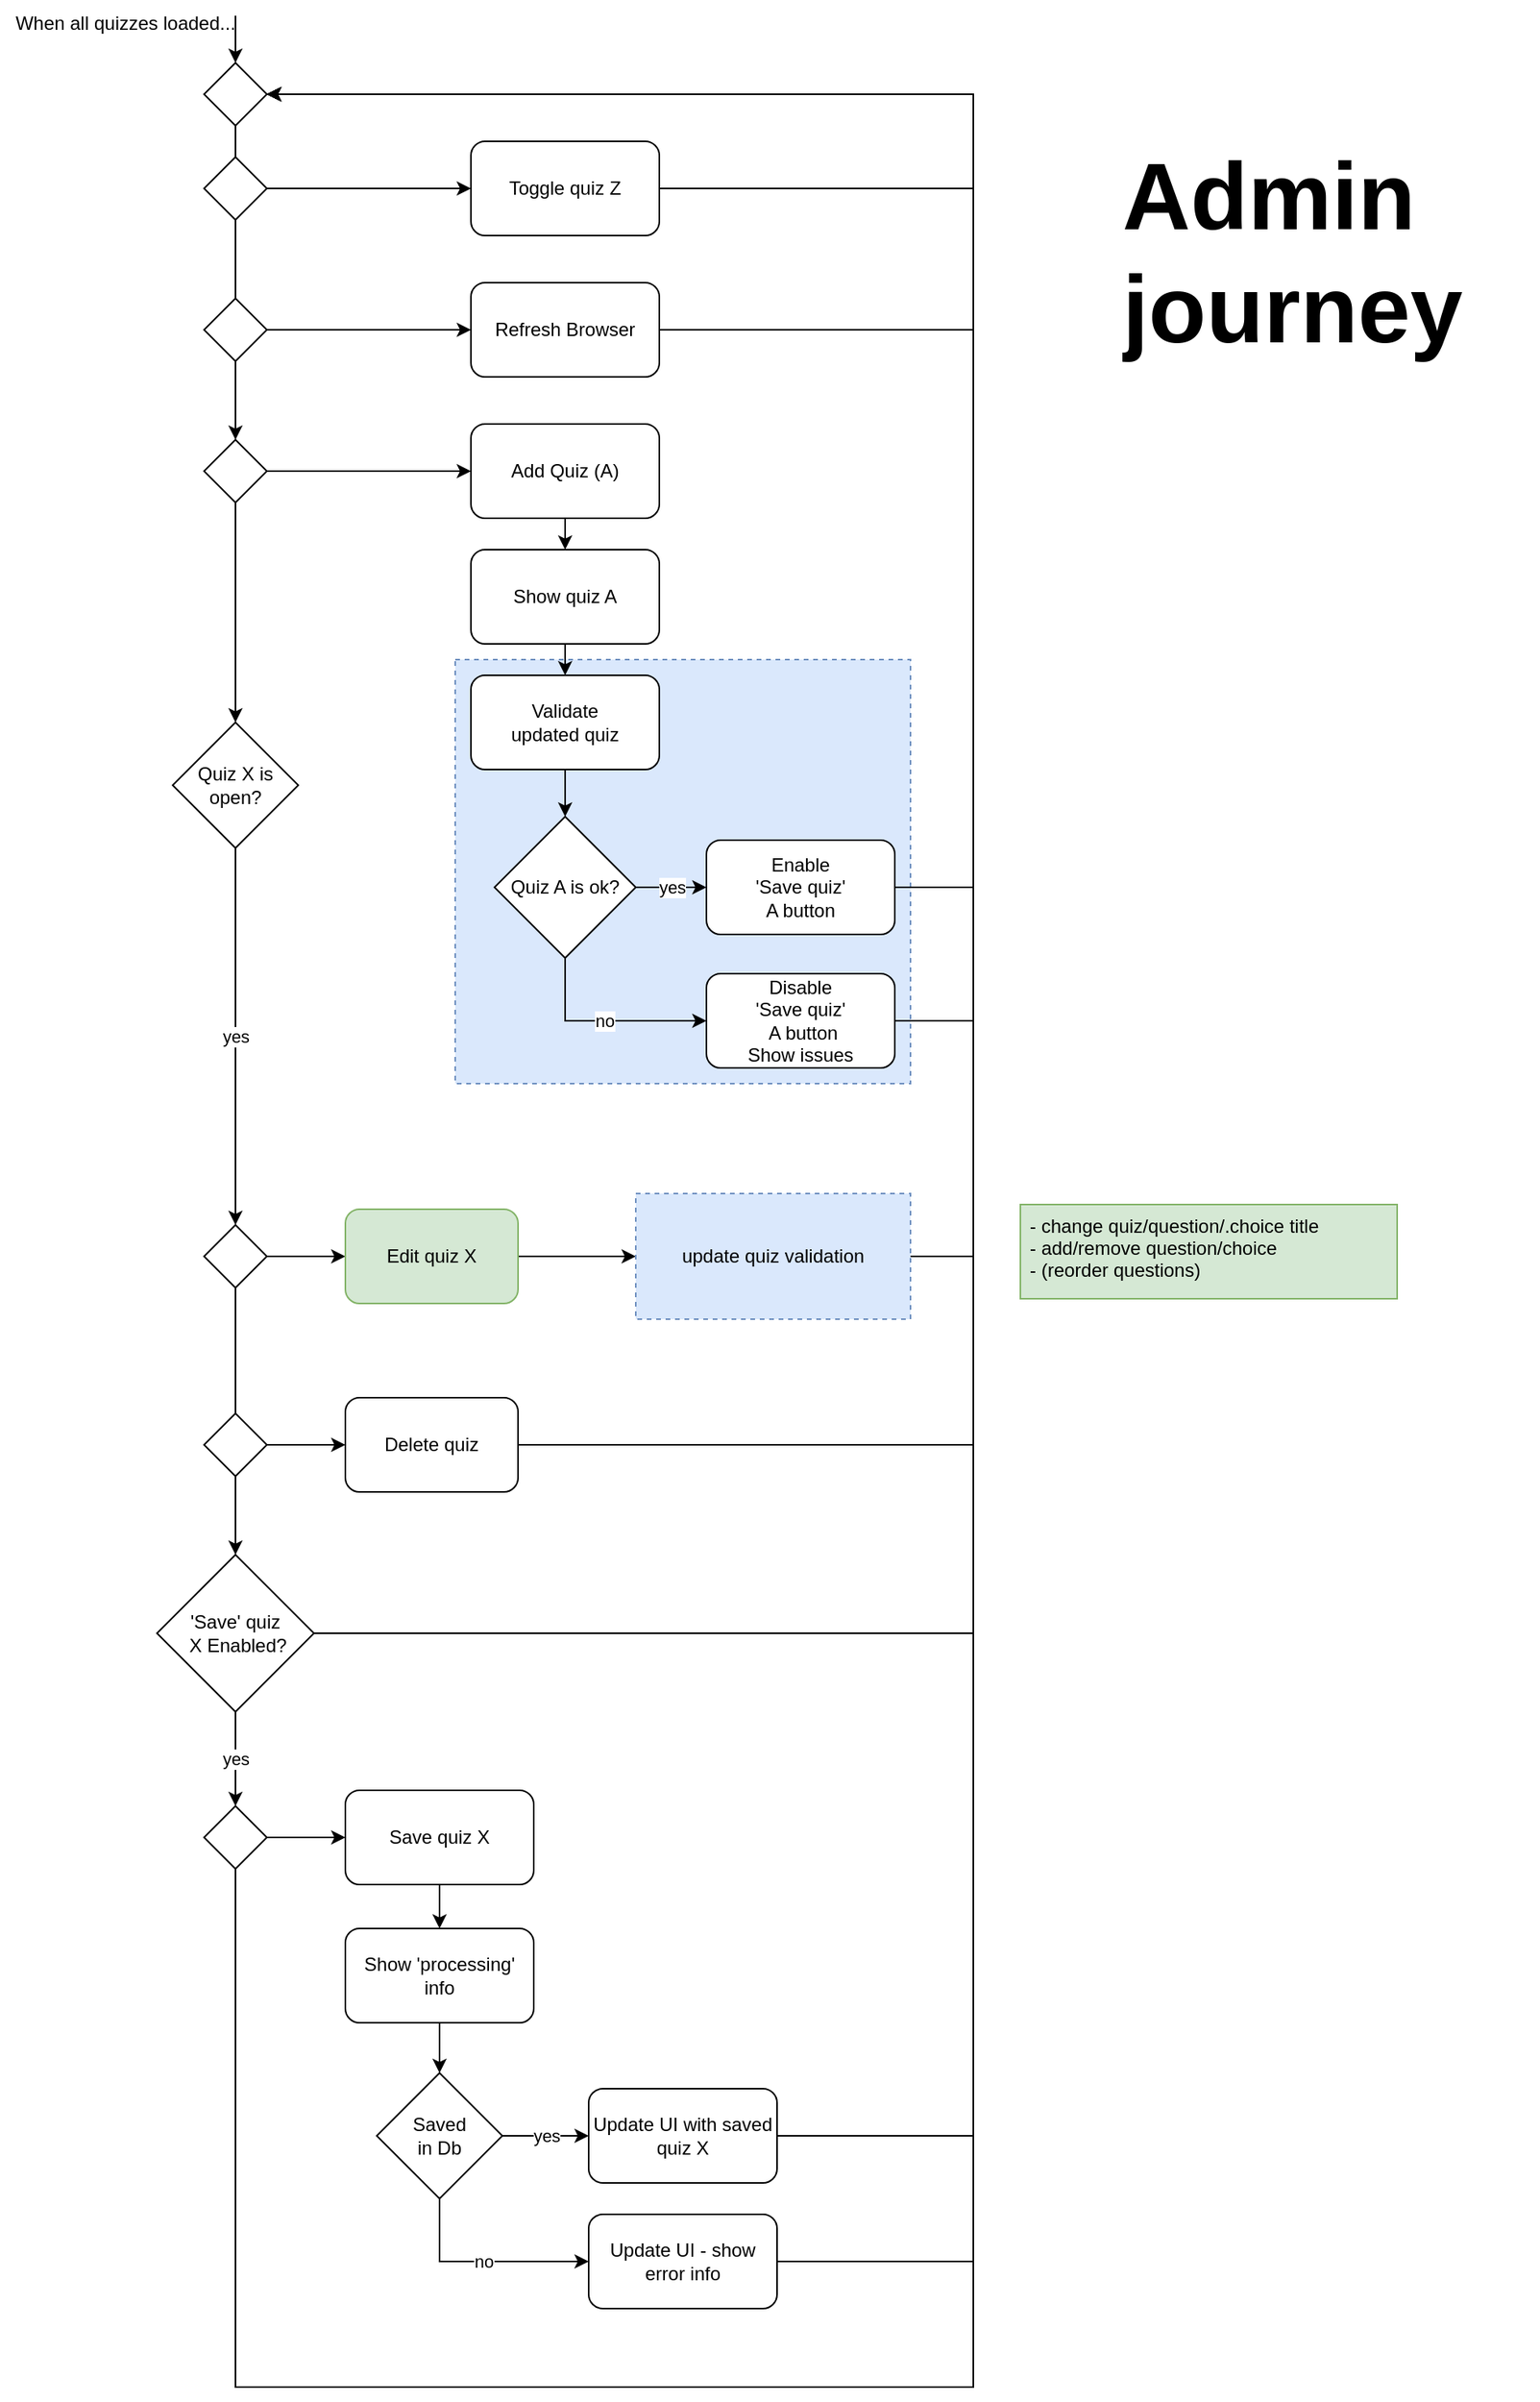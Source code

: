 <mxfile version="15.2.7" type="device"><diagram id="F527-X5gSpM786s0Z4U0" name="Page"><mxGraphModel dx="1186" dy="764" grid="1" gridSize="10" guides="1" tooltips="1" connect="1" arrows="1" fold="1" page="1" pageScale="1" pageWidth="1169" pageHeight="1654" math="0" shadow="0"><root><mxCell id="K94O2RRVhPUAOPHj_EGF-0"/><mxCell id="K94O2RRVhPUAOPHj_EGF-1" parent="K94O2RRVhPUAOPHj_EGF-0"/><mxCell id="K94O2RRVhPUAOPHj_EGF-45" value="" style="whiteSpace=wrap;html=1;dashed=1;fillColor=#dae8fc;strokeColor=#6c8ebf;" parent="K94O2RRVhPUAOPHj_EGF-1" vertex="1"><mxGeometry x="470" y="420" width="290" height="270" as="geometry"/></mxCell><mxCell id="K94O2RRVhPUAOPHj_EGF-8" value="Quiz X is open?" style="rhombus;whiteSpace=wrap;html=1;" parent="K94O2RRVhPUAOPHj_EGF-1" vertex="1"><mxGeometry x="290" y="460" width="80" height="80" as="geometry"/></mxCell><mxCell id="K94O2RRVhPUAOPHj_EGF-9" value="yes" style="endArrow=classic;html=1;exitX=0.5;exitY=1;exitDx=0;exitDy=0;entryX=0.5;entryY=0;entryDx=0;entryDy=0;" parent="K94O2RRVhPUAOPHj_EGF-1" source="K94O2RRVhPUAOPHj_EGF-8" target="K94O2RRVhPUAOPHj_EGF-42" edge="1"><mxGeometry width="50" height="50" relative="1" as="geometry"><mxPoint x="329.5" y="580" as="sourcePoint"/><mxPoint x="330" y="740" as="targetPoint"/></mxGeometry></mxCell><mxCell id="K94O2RRVhPUAOPHj_EGF-10" value="" style="endArrow=classic;html=1;exitX=1;exitY=0.5;exitDx=0;exitDy=0;" parent="K94O2RRVhPUAOPHj_EGF-1" source="K94O2RRVhPUAOPHj_EGF-12" target="K94O2RRVhPUAOPHj_EGF-13" edge="1"><mxGeometry width="50" height="50" relative="1" as="geometry"><mxPoint x="420" y="300.5" as="sourcePoint"/><mxPoint x="410" y="300" as="targetPoint"/></mxGeometry></mxCell><mxCell id="K94O2RRVhPUAOPHj_EGF-11" value="" style="endArrow=classic;html=1;entryX=0.5;entryY=0;entryDx=0;entryDy=0;exitX=0.5;exitY=1;exitDx=0;exitDy=0;" parent="K94O2RRVhPUAOPHj_EGF-1" source="K94O2RRVhPUAOPHj_EGF-12" target="K94O2RRVhPUAOPHj_EGF-8" edge="1"><mxGeometry width="50" height="50" relative="1" as="geometry"><mxPoint x="330" y="340" as="sourcePoint"/><mxPoint x="350" y="510" as="targetPoint"/></mxGeometry></mxCell><mxCell id="K94O2RRVhPUAOPHj_EGF-12" value="" style="rhombus;whiteSpace=wrap;html=1;" parent="K94O2RRVhPUAOPHj_EGF-1" vertex="1"><mxGeometry x="310" y="280" width="40" height="40" as="geometry"/></mxCell><mxCell id="K94O2RRVhPUAOPHj_EGF-15" style="edgeStyle=orthogonalEdgeStyle;rounded=0;orthogonalLoop=1;jettySize=auto;html=1;exitX=0.5;exitY=1;exitDx=0;exitDy=0;entryX=0.5;entryY=0;entryDx=0;entryDy=0;" parent="K94O2RRVhPUAOPHj_EGF-1" source="K94O2RRVhPUAOPHj_EGF-13" target="K94O2RRVhPUAOPHj_EGF-14" edge="1"><mxGeometry relative="1" as="geometry"/></mxCell><mxCell id="K94O2RRVhPUAOPHj_EGF-13" value="Add Quiz (A)" style="rounded=1;whiteSpace=wrap;html=1;" parent="K94O2RRVhPUAOPHj_EGF-1" vertex="1"><mxGeometry x="480" y="270" width="120" height="60" as="geometry"/></mxCell><mxCell id="K94O2RRVhPUAOPHj_EGF-18" style="edgeStyle=orthogonalEdgeStyle;rounded=0;orthogonalLoop=1;jettySize=auto;html=1;exitX=0.5;exitY=1;exitDx=0;exitDy=0;entryX=0.5;entryY=0;entryDx=0;entryDy=0;" parent="K94O2RRVhPUAOPHj_EGF-1" source="K94O2RRVhPUAOPHj_EGF-14" target="K94O2RRVhPUAOPHj_EGF-16" edge="1"><mxGeometry relative="1" as="geometry"/></mxCell><mxCell id="K94O2RRVhPUAOPHj_EGF-14" value="Show quiz A" style="rounded=1;whiteSpace=wrap;html=1;" parent="K94O2RRVhPUAOPHj_EGF-1" vertex="1"><mxGeometry x="480" y="350" width="120" height="60" as="geometry"/></mxCell><mxCell id="K94O2RRVhPUAOPHj_EGF-19" style="edgeStyle=orthogonalEdgeStyle;rounded=0;orthogonalLoop=1;jettySize=auto;html=1;exitX=0.5;exitY=1;exitDx=0;exitDy=0;entryX=0.5;entryY=0;entryDx=0;entryDy=0;" parent="K94O2RRVhPUAOPHj_EGF-1" source="K94O2RRVhPUAOPHj_EGF-16" target="K94O2RRVhPUAOPHj_EGF-17" edge="1"><mxGeometry relative="1" as="geometry"/></mxCell><mxCell id="K94O2RRVhPUAOPHj_EGF-16" value="Validate &lt;br&gt;updated quiz" style="rounded=1;whiteSpace=wrap;html=1;" parent="K94O2RRVhPUAOPHj_EGF-1" vertex="1"><mxGeometry x="480" y="430" width="120" height="60" as="geometry"/></mxCell><mxCell id="K94O2RRVhPUAOPHj_EGF-21" value="yes" style="edgeStyle=orthogonalEdgeStyle;rounded=0;orthogonalLoop=1;jettySize=auto;html=1;exitX=1;exitY=0.5;exitDx=0;exitDy=0;entryX=0;entryY=0.5;entryDx=0;entryDy=0;" parent="K94O2RRVhPUAOPHj_EGF-1" source="K94O2RRVhPUAOPHj_EGF-17" target="K94O2RRVhPUAOPHj_EGF-20" edge="1"><mxGeometry relative="1" as="geometry"/></mxCell><mxCell id="K94O2RRVhPUAOPHj_EGF-23" value="no" style="edgeStyle=orthogonalEdgeStyle;rounded=0;orthogonalLoop=1;jettySize=auto;html=1;exitX=0.5;exitY=1;exitDx=0;exitDy=0;entryX=0;entryY=0.5;entryDx=0;entryDy=0;" parent="K94O2RRVhPUAOPHj_EGF-1" source="K94O2RRVhPUAOPHj_EGF-17" target="K94O2RRVhPUAOPHj_EGF-22" edge="1"><mxGeometry relative="1" as="geometry"/></mxCell><mxCell id="K94O2RRVhPUAOPHj_EGF-17" value="Quiz A is ok?" style="rhombus;whiteSpace=wrap;html=1;" parent="K94O2RRVhPUAOPHj_EGF-1" vertex="1"><mxGeometry x="495" y="520" width="90" height="90" as="geometry"/></mxCell><mxCell id="K94O2RRVhPUAOPHj_EGF-28" style="edgeStyle=orthogonalEdgeStyle;rounded=0;orthogonalLoop=1;jettySize=auto;html=1;exitX=1;exitY=0.5;exitDx=0;exitDy=0;entryX=1;entryY=0.5;entryDx=0;entryDy=0;" parent="K94O2RRVhPUAOPHj_EGF-1" source="K94O2RRVhPUAOPHj_EGF-20" target="K94O2RRVhPUAOPHj_EGF-27" edge="1"><mxGeometry relative="1" as="geometry"><Array as="points"><mxPoint x="800" y="565"/><mxPoint x="800" y="60"/></Array></mxGeometry></mxCell><mxCell id="K94O2RRVhPUAOPHj_EGF-20" value="Enable &lt;br&gt;'Save quiz' &lt;br&gt;A button" style="rounded=1;whiteSpace=wrap;html=1;" parent="K94O2RRVhPUAOPHj_EGF-1" vertex="1"><mxGeometry x="630" y="535" width="120" height="60" as="geometry"/></mxCell><mxCell id="K94O2RRVhPUAOPHj_EGF-30" style="edgeStyle=orthogonalEdgeStyle;rounded=0;orthogonalLoop=1;jettySize=auto;html=1;exitX=1;exitY=0.5;exitDx=0;exitDy=0;entryX=1;entryY=0.5;entryDx=0;entryDy=0;" parent="K94O2RRVhPUAOPHj_EGF-1" source="K94O2RRVhPUAOPHj_EGF-22" target="K94O2RRVhPUAOPHj_EGF-27" edge="1"><mxGeometry relative="1" as="geometry"><Array as="points"><mxPoint x="800" y="650"/><mxPoint x="800" y="60"/></Array></mxGeometry></mxCell><mxCell id="K94O2RRVhPUAOPHj_EGF-22" value="Disable&lt;br&gt;'Save quiz'&lt;br&gt;&amp;nbsp;A button&lt;br&gt;Show issues" style="rounded=1;whiteSpace=wrap;html=1;" parent="K94O2RRVhPUAOPHj_EGF-1" vertex="1"><mxGeometry x="630" y="620" width="120" height="60" as="geometry"/></mxCell><mxCell id="K94O2RRVhPUAOPHj_EGF-24" value="" style="endArrow=classic;html=1;entryX=0.5;entryY=0;entryDx=0;entryDy=0;exitX=0.5;exitY=1;exitDx=0;exitDy=0;startArrow=none;" parent="K94O2RRVhPUAOPHj_EGF-1" source="K94O2RRVhPUAOPHj_EGF-36" target="K94O2RRVhPUAOPHj_EGF-12" edge="1"><mxGeometry width="50" height="50" relative="1" as="geometry"><mxPoint x="330" y="120" as="sourcePoint"/><mxPoint x="410" y="170" as="targetPoint"/></mxGeometry></mxCell><mxCell id="K94O2RRVhPUAOPHj_EGF-27" value="" style="rhombus;whiteSpace=wrap;html=1;" parent="K94O2RRVhPUAOPHj_EGF-1" vertex="1"><mxGeometry x="310" y="40" width="40" height="40" as="geometry"/></mxCell><mxCell id="K94O2RRVhPUAOPHj_EGF-60" style="edgeStyle=orthogonalEdgeStyle;rounded=0;orthogonalLoop=1;jettySize=auto;html=1;exitX=1;exitY=0.5;exitDx=0;exitDy=0;entryX=0;entryY=0.5;entryDx=0;entryDy=0;" parent="K94O2RRVhPUAOPHj_EGF-1" source="K94O2RRVhPUAOPHj_EGF-31" target="K94O2RRVhPUAOPHj_EGF-33" edge="1"><mxGeometry relative="1" as="geometry"/></mxCell><mxCell id="K94O2RRVhPUAOPHj_EGF-31" value="" style="rhombus;whiteSpace=wrap;html=1;" parent="K94O2RRVhPUAOPHj_EGF-1" vertex="1"><mxGeometry x="310" y="100" width="40" height="40" as="geometry"/></mxCell><mxCell id="K94O2RRVhPUAOPHj_EGF-32" value="" style="endArrow=none;html=1;entryX=0.5;entryY=0;entryDx=0;entryDy=0;exitX=0.5;exitY=1;exitDx=0;exitDy=0;" parent="K94O2RRVhPUAOPHj_EGF-1" source="K94O2RRVhPUAOPHj_EGF-27" target="K94O2RRVhPUAOPHj_EGF-31" edge="1"><mxGeometry width="50" height="50" relative="1" as="geometry"><mxPoint x="330" y="80" as="sourcePoint"/><mxPoint x="330" y="310" as="targetPoint"/></mxGeometry></mxCell><mxCell id="K94O2RRVhPUAOPHj_EGF-61" style="edgeStyle=orthogonalEdgeStyle;rounded=0;orthogonalLoop=1;jettySize=auto;html=1;exitX=1;exitY=0.5;exitDx=0;exitDy=0;entryX=1;entryY=0.5;entryDx=0;entryDy=0;" parent="K94O2RRVhPUAOPHj_EGF-1" source="K94O2RRVhPUAOPHj_EGF-33" target="K94O2RRVhPUAOPHj_EGF-27" edge="1"><mxGeometry relative="1" as="geometry"><Array as="points"><mxPoint x="800" y="120"/><mxPoint x="800" y="60"/></Array></mxGeometry></mxCell><mxCell id="K94O2RRVhPUAOPHj_EGF-33" value="Toggle quiz Z" style="rounded=1;whiteSpace=wrap;html=1;" parent="K94O2RRVhPUAOPHj_EGF-1" vertex="1"><mxGeometry x="480" y="90" width="120" height="60" as="geometry"/></mxCell><mxCell id="K94O2RRVhPUAOPHj_EGF-62" style="edgeStyle=orthogonalEdgeStyle;rounded=0;orthogonalLoop=1;jettySize=auto;html=1;exitX=1;exitY=0.5;exitDx=0;exitDy=0;entryX=0;entryY=0.5;entryDx=0;entryDy=0;" parent="K94O2RRVhPUAOPHj_EGF-1" source="K94O2RRVhPUAOPHj_EGF-36" target="K94O2RRVhPUAOPHj_EGF-38" edge="1"><mxGeometry relative="1" as="geometry"/></mxCell><mxCell id="K94O2RRVhPUAOPHj_EGF-36" value="" style="rhombus;whiteSpace=wrap;html=1;" parent="K94O2RRVhPUAOPHj_EGF-1" vertex="1"><mxGeometry x="310" y="190" width="40" height="40" as="geometry"/></mxCell><mxCell id="K94O2RRVhPUAOPHj_EGF-37" value="" style="endArrow=none;html=1;entryX=0.5;entryY=0;entryDx=0;entryDy=0;exitX=0.5;exitY=1;exitDx=0;exitDy=0;startArrow=none;" parent="K94O2RRVhPUAOPHj_EGF-1" source="K94O2RRVhPUAOPHj_EGF-31" target="K94O2RRVhPUAOPHj_EGF-36" edge="1"><mxGeometry width="50" height="50" relative="1" as="geometry"><mxPoint x="330" y="140" as="sourcePoint"/><mxPoint x="330" y="310" as="targetPoint"/></mxGeometry></mxCell><mxCell id="K94O2RRVhPUAOPHj_EGF-63" style="edgeStyle=orthogonalEdgeStyle;rounded=0;orthogonalLoop=1;jettySize=auto;html=1;exitX=1;exitY=0.5;exitDx=0;exitDy=0;entryX=1;entryY=0.5;entryDx=0;entryDy=0;" parent="K94O2RRVhPUAOPHj_EGF-1" source="K94O2RRVhPUAOPHj_EGF-38" target="K94O2RRVhPUAOPHj_EGF-27" edge="1"><mxGeometry relative="1" as="geometry"><Array as="points"><mxPoint x="800" y="210"/><mxPoint x="800" y="60"/></Array></mxGeometry></mxCell><mxCell id="K94O2RRVhPUAOPHj_EGF-38" value="Refresh Browser" style="rounded=1;whiteSpace=wrap;html=1;" parent="K94O2RRVhPUAOPHj_EGF-1" vertex="1"><mxGeometry x="480" y="180" width="120" height="60" as="geometry"/></mxCell><mxCell id="K94O2RRVhPUAOPHj_EGF-43" style="edgeStyle=orthogonalEdgeStyle;rounded=0;orthogonalLoop=1;jettySize=auto;html=1;exitX=1;exitY=0.5;exitDx=0;exitDy=0;entryX=0;entryY=0.5;entryDx=0;entryDy=0;" parent="K94O2RRVhPUAOPHj_EGF-1" source="K94O2RRVhPUAOPHj_EGF-42" target="K94O2RRVhPUAOPHj_EGF-44" edge="1"><mxGeometry relative="1" as="geometry"><mxPoint x="410" y="779.667" as="targetPoint"/></mxGeometry></mxCell><mxCell id="K94O2RRVhPUAOPHj_EGF-52" style="edgeStyle=orthogonalEdgeStyle;rounded=0;orthogonalLoop=1;jettySize=auto;html=1;exitX=0.5;exitY=1;exitDx=0;exitDy=0;entryX=0.5;entryY=0;entryDx=0;entryDy=0;startArrow=none;" parent="K94O2RRVhPUAOPHj_EGF-1" source="K94O2RRVhPUAOPHj_EGF-75" target="K94O2RRVhPUAOPHj_EGF-51" edge="1"><mxGeometry relative="1" as="geometry"/></mxCell><mxCell id="K94O2RRVhPUAOPHj_EGF-42" value="" style="rhombus;whiteSpace=wrap;html=1;" parent="K94O2RRVhPUAOPHj_EGF-1" vertex="1"><mxGeometry x="310" y="780" width="40" height="40" as="geometry"/></mxCell><mxCell id="K94O2RRVhPUAOPHj_EGF-54" style="edgeStyle=orthogonalEdgeStyle;rounded=0;orthogonalLoop=1;jettySize=auto;html=1;exitX=1;exitY=0.5;exitDx=0;exitDy=0;entryX=0;entryY=0.5;entryDx=0;entryDy=0;" parent="K94O2RRVhPUAOPHj_EGF-1" source="K94O2RRVhPUAOPHj_EGF-44" target="K94O2RRVhPUAOPHj_EGF-48" edge="1"><mxGeometry relative="1" as="geometry"/></mxCell><mxCell id="K94O2RRVhPUAOPHj_EGF-44" value="Edit quiz X" style="rounded=1;whiteSpace=wrap;html=1;fillColor=#d5e8d4;strokeColor=#82b366;" parent="K94O2RRVhPUAOPHj_EGF-1" vertex="1"><mxGeometry x="400" y="770" width="110" height="60" as="geometry"/></mxCell><mxCell id="K94O2RRVhPUAOPHj_EGF-49" style="edgeStyle=orthogonalEdgeStyle;rounded=0;orthogonalLoop=1;jettySize=auto;html=1;exitX=1;exitY=0.5;exitDx=0;exitDy=0;entryX=1;entryY=0.5;entryDx=0;entryDy=0;" parent="K94O2RRVhPUAOPHj_EGF-1" source="K94O2RRVhPUAOPHj_EGF-48" target="K94O2RRVhPUAOPHj_EGF-27" edge="1"><mxGeometry relative="1" as="geometry"><Array as="points"><mxPoint x="800" y="800"/><mxPoint x="800" y="60"/></Array></mxGeometry></mxCell><mxCell id="K94O2RRVhPUAOPHj_EGF-48" value="update quiz validation" style="whiteSpace=wrap;html=1;dashed=1;fillColor=#dae8fc;strokeColor=#6c8ebf;" parent="K94O2RRVhPUAOPHj_EGF-1" vertex="1"><mxGeometry x="585" y="760" width="175" height="80" as="geometry"/></mxCell><mxCell id="K94O2RRVhPUAOPHj_EGF-55" style="edgeStyle=orthogonalEdgeStyle;rounded=0;orthogonalLoop=1;jettySize=auto;html=1;exitX=1;exitY=0.5;exitDx=0;exitDy=0;entryX=1;entryY=0.5;entryDx=0;entryDy=0;" parent="K94O2RRVhPUAOPHj_EGF-1" source="K94O2RRVhPUAOPHj_EGF-51" target="K94O2RRVhPUAOPHj_EGF-27" edge="1"><mxGeometry relative="1" as="geometry"><Array as="points"><mxPoint x="800" y="1040"/><mxPoint x="800" y="60"/></Array></mxGeometry></mxCell><mxCell id="K94O2RRVhPUAOPHj_EGF-56" value="yes" style="edgeStyle=orthogonalEdgeStyle;rounded=0;orthogonalLoop=1;jettySize=auto;html=1;exitX=0.5;exitY=1;exitDx=0;exitDy=0;entryX=0.5;entryY=0;entryDx=0;entryDy=0;" parent="K94O2RRVhPUAOPHj_EGF-1" source="K94O2RRVhPUAOPHj_EGF-51" target="K94O2RRVhPUAOPHj_EGF-57" edge="1"><mxGeometry relative="1" as="geometry"><mxPoint x="330.333" y="1170" as="targetPoint"/></mxGeometry></mxCell><mxCell id="K94O2RRVhPUAOPHj_EGF-51" value="'Save' quiz&lt;br&gt;&amp;nbsp;X Enabled?" style="rhombus;whiteSpace=wrap;html=1;" parent="K94O2RRVhPUAOPHj_EGF-1" vertex="1"><mxGeometry x="280" y="990" width="100" height="100" as="geometry"/></mxCell><mxCell id="K94O2RRVhPUAOPHj_EGF-59" style="edgeStyle=orthogonalEdgeStyle;rounded=0;orthogonalLoop=1;jettySize=auto;html=1;exitX=1;exitY=0.5;exitDx=0;exitDy=0;entryX=0;entryY=0.5;entryDx=0;entryDy=0;" parent="K94O2RRVhPUAOPHj_EGF-1" source="K94O2RRVhPUAOPHj_EGF-57" target="K94O2RRVhPUAOPHj_EGF-58" edge="1"><mxGeometry relative="1" as="geometry"/></mxCell><mxCell id="K94O2RRVhPUAOPHj_EGF-74" style="edgeStyle=orthogonalEdgeStyle;rounded=0;orthogonalLoop=1;jettySize=auto;html=1;exitX=0.5;exitY=1;exitDx=0;exitDy=0;entryX=1;entryY=0.5;entryDx=0;entryDy=0;" parent="K94O2RRVhPUAOPHj_EGF-1" source="K94O2RRVhPUAOPHj_EGF-57" target="K94O2RRVhPUAOPHj_EGF-27" edge="1"><mxGeometry relative="1" as="geometry"><Array as="points"><mxPoint x="330" y="1520"/><mxPoint x="800" y="1520"/><mxPoint x="800" y="60"/></Array></mxGeometry></mxCell><mxCell id="K94O2RRVhPUAOPHj_EGF-57" value="" style="rhombus;whiteSpace=wrap;html=1;" parent="K94O2RRVhPUAOPHj_EGF-1" vertex="1"><mxGeometry x="310" y="1150" width="40" height="40" as="geometry"/></mxCell><mxCell id="K94O2RRVhPUAOPHj_EGF-66" style="edgeStyle=orthogonalEdgeStyle;rounded=0;orthogonalLoop=1;jettySize=auto;html=1;exitX=0.5;exitY=1;exitDx=0;exitDy=0;entryX=0.5;entryY=0;entryDx=0;entryDy=0;" parent="K94O2RRVhPUAOPHj_EGF-1" source="K94O2RRVhPUAOPHj_EGF-58" target="K94O2RRVhPUAOPHj_EGF-64" edge="1"><mxGeometry relative="1" as="geometry"/></mxCell><mxCell id="K94O2RRVhPUAOPHj_EGF-58" value="Save quiz X" style="rounded=1;whiteSpace=wrap;html=1;" parent="K94O2RRVhPUAOPHj_EGF-1" vertex="1"><mxGeometry x="400" y="1140" width="120" height="60" as="geometry"/></mxCell><mxCell id="K94O2RRVhPUAOPHj_EGF-67" style="edgeStyle=orthogonalEdgeStyle;rounded=0;orthogonalLoop=1;jettySize=auto;html=1;exitX=0.5;exitY=1;exitDx=0;exitDy=0;entryX=0.5;entryY=0;entryDx=0;entryDy=0;" parent="K94O2RRVhPUAOPHj_EGF-1" source="K94O2RRVhPUAOPHj_EGF-64" target="K94O2RRVhPUAOPHj_EGF-65" edge="1"><mxGeometry relative="1" as="geometry"/></mxCell><mxCell id="K94O2RRVhPUAOPHj_EGF-64" value="Show 'processing' info" style="rounded=1;whiteSpace=wrap;html=1;" parent="K94O2RRVhPUAOPHj_EGF-1" vertex="1"><mxGeometry x="400" y="1228" width="120" height="60" as="geometry"/></mxCell><mxCell id="K94O2RRVhPUAOPHj_EGF-70" value="yes" style="edgeStyle=orthogonalEdgeStyle;rounded=0;orthogonalLoop=1;jettySize=auto;html=1;exitX=1;exitY=0.5;exitDx=0;exitDy=0;entryX=0;entryY=0.5;entryDx=0;entryDy=0;" parent="K94O2RRVhPUAOPHj_EGF-1" source="K94O2RRVhPUAOPHj_EGF-65" target="K94O2RRVhPUAOPHj_EGF-68" edge="1"><mxGeometry relative="1" as="geometry"/></mxCell><mxCell id="K94O2RRVhPUAOPHj_EGF-71" value="no" style="edgeStyle=orthogonalEdgeStyle;rounded=0;orthogonalLoop=1;jettySize=auto;html=1;exitX=0.5;exitY=1;exitDx=0;exitDy=0;entryX=0;entryY=0.5;entryDx=0;entryDy=0;" parent="K94O2RRVhPUAOPHj_EGF-1" source="K94O2RRVhPUAOPHj_EGF-65" target="K94O2RRVhPUAOPHj_EGF-69" edge="1"><mxGeometry relative="1" as="geometry"/></mxCell><mxCell id="K94O2RRVhPUAOPHj_EGF-65" value="Saved &lt;br&gt;in Db" style="rhombus;whiteSpace=wrap;html=1;" parent="K94O2RRVhPUAOPHj_EGF-1" vertex="1"><mxGeometry x="420" y="1320" width="80" height="80" as="geometry"/></mxCell><mxCell id="K94O2RRVhPUAOPHj_EGF-72" style="edgeStyle=orthogonalEdgeStyle;rounded=0;orthogonalLoop=1;jettySize=auto;html=1;exitX=1;exitY=0.5;exitDx=0;exitDy=0;entryX=1;entryY=0.5;entryDx=0;entryDy=0;" parent="K94O2RRVhPUAOPHj_EGF-1" source="K94O2RRVhPUAOPHj_EGF-68" target="K94O2RRVhPUAOPHj_EGF-27" edge="1"><mxGeometry relative="1" as="geometry"><Array as="points"><mxPoint x="800" y="1360"/><mxPoint x="800" y="60"/></Array></mxGeometry></mxCell><mxCell id="K94O2RRVhPUAOPHj_EGF-68" value="Update UI with saved quiz X" style="rounded=1;whiteSpace=wrap;html=1;" parent="K94O2RRVhPUAOPHj_EGF-1" vertex="1"><mxGeometry x="555" y="1330" width="120" height="60" as="geometry"/></mxCell><mxCell id="K94O2RRVhPUAOPHj_EGF-73" style="edgeStyle=orthogonalEdgeStyle;rounded=0;orthogonalLoop=1;jettySize=auto;html=1;exitX=1;exitY=0.5;exitDx=0;exitDy=0;entryX=1;entryY=0.5;entryDx=0;entryDy=0;" parent="K94O2RRVhPUAOPHj_EGF-1" source="K94O2RRVhPUAOPHj_EGF-69" target="K94O2RRVhPUAOPHj_EGF-27" edge="1"><mxGeometry relative="1" as="geometry"><Array as="points"><mxPoint x="800" y="1440"/><mxPoint x="800" y="60"/></Array></mxGeometry></mxCell><mxCell id="K94O2RRVhPUAOPHj_EGF-69" value="Update UI - show error info" style="rounded=1;whiteSpace=wrap;html=1;" parent="K94O2RRVhPUAOPHj_EGF-1" vertex="1"><mxGeometry x="555" y="1410" width="120" height="60" as="geometry"/></mxCell><mxCell id="K94O2RRVhPUAOPHj_EGF-78" style="edgeStyle=orthogonalEdgeStyle;rounded=0;orthogonalLoop=1;jettySize=auto;html=1;exitX=1;exitY=0.5;exitDx=0;exitDy=0;entryX=0;entryY=0.5;entryDx=0;entryDy=0;" parent="K94O2RRVhPUAOPHj_EGF-1" source="K94O2RRVhPUAOPHj_EGF-75" target="K94O2RRVhPUAOPHj_EGF-77" edge="1"><mxGeometry relative="1" as="geometry"/></mxCell><mxCell id="K94O2RRVhPUAOPHj_EGF-75" value="" style="rhombus;whiteSpace=wrap;html=1;" parent="K94O2RRVhPUAOPHj_EGF-1" vertex="1"><mxGeometry x="310" y="900" width="40" height="40" as="geometry"/></mxCell><mxCell id="K94O2RRVhPUAOPHj_EGF-76" value="" style="edgeStyle=orthogonalEdgeStyle;rounded=0;orthogonalLoop=1;jettySize=auto;html=1;exitX=0.5;exitY=1;exitDx=0;exitDy=0;entryX=0.5;entryY=0;entryDx=0;entryDy=0;endArrow=none;" parent="K94O2RRVhPUAOPHj_EGF-1" source="K94O2RRVhPUAOPHj_EGF-42" target="K94O2RRVhPUAOPHj_EGF-75" edge="1"><mxGeometry relative="1" as="geometry"><mxPoint x="330" y="820.0" as="sourcePoint"/><mxPoint x="330" y="1000" as="targetPoint"/></mxGeometry></mxCell><mxCell id="K94O2RRVhPUAOPHj_EGF-79" style="edgeStyle=orthogonalEdgeStyle;rounded=0;orthogonalLoop=1;jettySize=auto;html=1;exitX=1;exitY=0.5;exitDx=0;exitDy=0;entryX=1;entryY=0.5;entryDx=0;entryDy=0;" parent="K94O2RRVhPUAOPHj_EGF-1" source="K94O2RRVhPUAOPHj_EGF-77" target="K94O2RRVhPUAOPHj_EGF-27" edge="1"><mxGeometry relative="1" as="geometry"><Array as="points"><mxPoint x="800" y="920"/><mxPoint x="800" y="60"/></Array></mxGeometry></mxCell><mxCell id="K94O2RRVhPUAOPHj_EGF-77" value="Delete quiz" style="rounded=1;whiteSpace=wrap;html=1;" parent="K94O2RRVhPUAOPHj_EGF-1" vertex="1"><mxGeometry x="400" y="890" width="110" height="60" as="geometry"/></mxCell><mxCell id="K94O2RRVhPUAOPHj_EGF-83" value="&lt;h1&gt;Admin&lt;br&gt;journey&lt;/h1&gt;" style="text;html=1;strokeColor=none;fillColor=none;spacing=5;spacingTop=-20;whiteSpace=wrap;overflow=hidden;rounded=0;fontSize=30;" parent="K94O2RRVhPUAOPHj_EGF-1" vertex="1"><mxGeometry x="890" y="60" width="270" height="260" as="geometry"/></mxCell><mxCell id="K94O2RRVhPUAOPHj_EGF-86" value="- change quiz/question/.choice title&#10;- add/remove question/choice&#10;- (reorder questions)" style="text;strokeColor=#82b366;fillColor=#d5e8d4;align=left;verticalAlign=top;spacingLeft=4;spacingRight=4;overflow=hidden;rotatable=0;points=[[0,0.5],[1,0.5]];portConstraint=eastwest;fontSize=12;" parent="K94O2RRVhPUAOPHj_EGF-1" vertex="1"><mxGeometry x="830" y="767" width="240" height="60" as="geometry"/></mxCell><mxCell id="N0R2N8-bZYFeSQ5VeDLU-0" value="" style="endArrow=classic;html=1;entryX=0.5;entryY=0;entryDx=0;entryDy=0;" edge="1" parent="K94O2RRVhPUAOPHj_EGF-1" target="K94O2RRVhPUAOPHj_EGF-27"><mxGeometry width="50" height="50" relative="1" as="geometry"><mxPoint x="330" y="10" as="sourcePoint"/><mxPoint x="630" y="260" as="targetPoint"/></mxGeometry></mxCell><mxCell id="N0R2N8-bZYFeSQ5VeDLU-1" value="When all quizzes loaded..." style="text;html=1;strokeColor=none;fillColor=none;align=center;verticalAlign=middle;whiteSpace=wrap;rounded=0;" vertex="1" parent="K94O2RRVhPUAOPHj_EGF-1"><mxGeometry x="180" width="160" height="30" as="geometry"/></mxCell></root></mxGraphModel></diagram></mxfile>